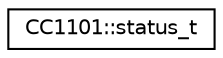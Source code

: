 digraph "Graphical Class Hierarchy"
{
  edge [fontname="Helvetica",fontsize="10",labelfontname="Helvetica",labelfontsize="10"];
  node [fontname="Helvetica",fontsize="10",shape=record];
  rankdir="LR";
  Node1 [label="CC1101::status_t",height=0.2,width=0.4,color="black", fillcolor="white", style="filled",URL="$d5/d47/unionCC1101_1_1status__t.html"];
}
